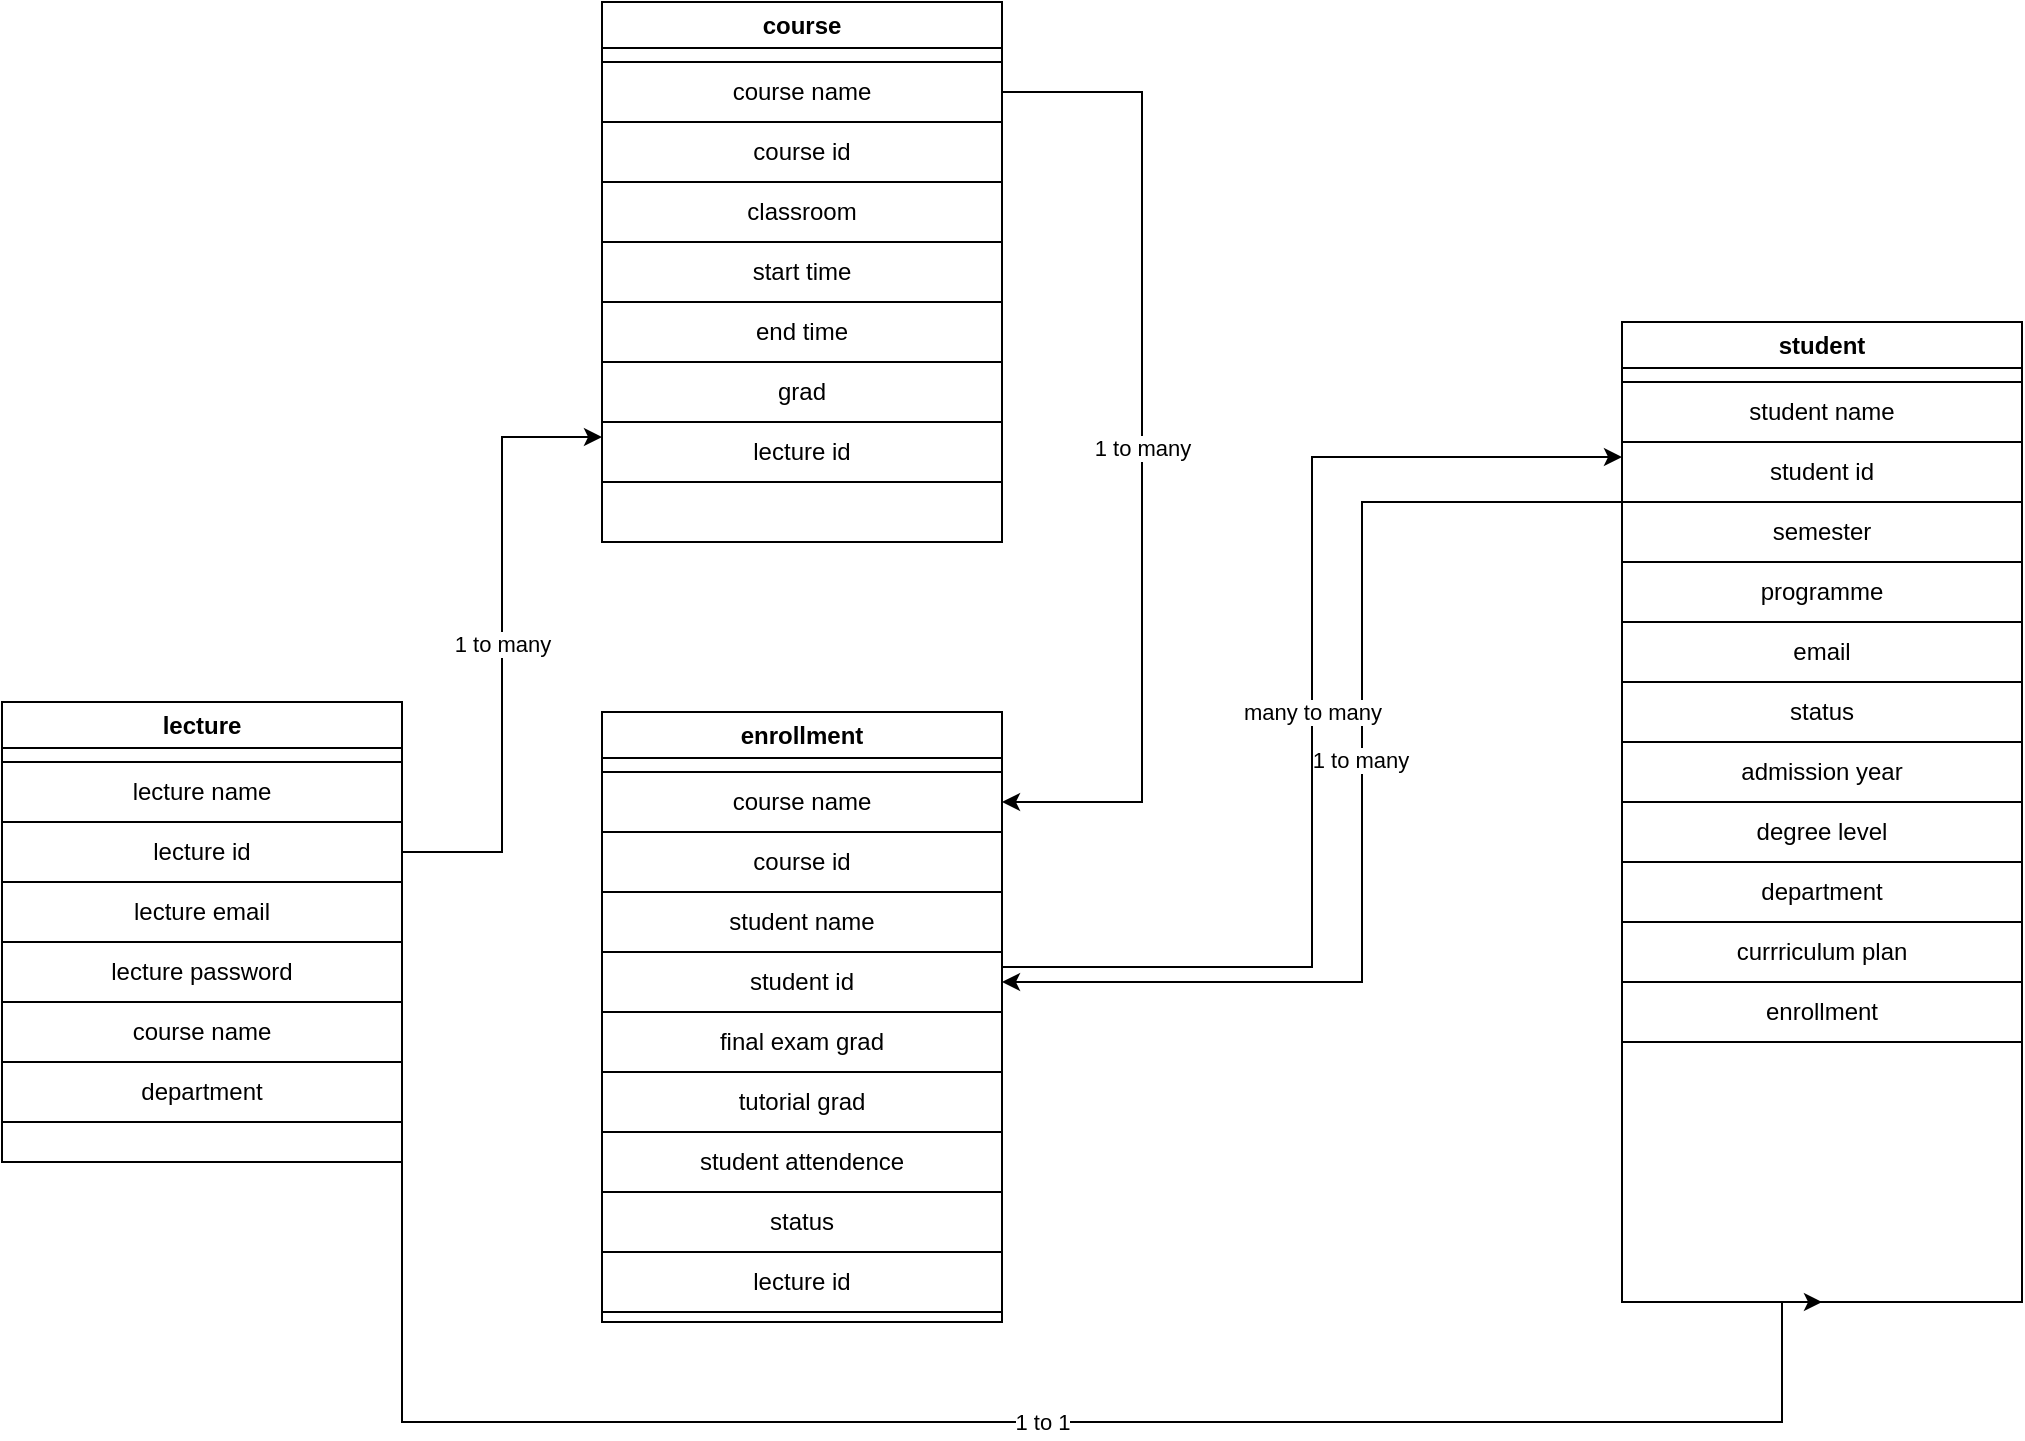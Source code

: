 <mxfile version="28.0.7">
  <diagram name="Page-1" id="ExH7z7kkyuM7ZMvNXsU6">
    <mxGraphModel dx="982" dy="2375" grid="1" gridSize="10" guides="1" tooltips="1" connect="1" arrows="1" fold="1" page="1" pageScale="1" pageWidth="850" pageHeight="1100" math="0" shadow="0">
      <root>
        <mxCell id="0" />
        <mxCell id="1" parent="0" />
        <mxCell id="5IkkdWnL_WB3vedL_181-1" value="lecture" style="swimlane;whiteSpace=wrap;html=1;startSize=23;" vertex="1" parent="1">
          <mxGeometry x="250" y="190" width="200" height="230" as="geometry" />
        </mxCell>
        <mxCell id="5IkkdWnL_WB3vedL_181-6" value="lecture name" style="rounded=0;whiteSpace=wrap;html=1;" vertex="1" parent="5IkkdWnL_WB3vedL_181-1">
          <mxGeometry y="30" width="200" height="30" as="geometry" />
        </mxCell>
        <mxCell id="5IkkdWnL_WB3vedL_181-7" value="lecture id" style="rounded=0;whiteSpace=wrap;html=1;" vertex="1" parent="5IkkdWnL_WB3vedL_181-1">
          <mxGeometry y="60" width="200" height="30" as="geometry" />
        </mxCell>
        <mxCell id="5IkkdWnL_WB3vedL_181-8" value="lecture email" style="rounded=0;whiteSpace=wrap;html=1;" vertex="1" parent="5IkkdWnL_WB3vedL_181-1">
          <mxGeometry y="90" width="200" height="30" as="geometry" />
        </mxCell>
        <mxCell id="5IkkdWnL_WB3vedL_181-9" value="lecture password" style="rounded=0;whiteSpace=wrap;html=1;" vertex="1" parent="5IkkdWnL_WB3vedL_181-1">
          <mxGeometry y="120" width="200" height="30" as="geometry" />
        </mxCell>
        <mxCell id="5IkkdWnL_WB3vedL_181-45" value="course name" style="rounded=0;whiteSpace=wrap;html=1;" vertex="1" parent="5IkkdWnL_WB3vedL_181-1">
          <mxGeometry y="150" width="200" height="30" as="geometry" />
        </mxCell>
        <mxCell id="5IkkdWnL_WB3vedL_181-68" value="department" style="rounded=0;whiteSpace=wrap;html=1;" vertex="1" parent="5IkkdWnL_WB3vedL_181-1">
          <mxGeometry y="180" width="200" height="30" as="geometry" />
        </mxCell>
        <mxCell id="5IkkdWnL_WB3vedL_181-2" value="student" style="swimlane;whiteSpace=wrap;html=1;" vertex="1" parent="1">
          <mxGeometry x="1060" width="200" height="490" as="geometry" />
        </mxCell>
        <mxCell id="5IkkdWnL_WB3vedL_181-25" value="student name&lt;span style=&quot;color: rgba(0, 0, 0, 0); font-family: monospace; font-size: 0px; text-align: start; text-wrap-mode: nowrap;&quot;&gt;%3CmxGraphModel%3E%3Croot%3E%3CmxCell%20id%3D%220%22%2F%3E%3CmxCell%20id%3D%221%22%20parent%3D%220%22%2F%3E%3CmxCell%20id%3D%222%22%20value%3D%22email%22%20style%3D%22rounded%3D0%3BwhiteSpace%3Dwrap%3Bhtml%3D1%3B%22%20vertex%3D%221%22%20parent%3D%221%22%3E%3CmxGeometry%20x%3D%22560%22%20y%3D%22730%22%20width%3D%22200%22%20height%3D%2230%22%20as%3D%22geometry%22%2F%3E%3C%2FmxCell%3E%3C%2Froot%3E%3C%2FmxGraphModel%3E&lt;/span&gt;" style="rounded=0;whiteSpace=wrap;html=1;" vertex="1" parent="5IkkdWnL_WB3vedL_181-2">
          <mxGeometry y="30" width="200" height="30" as="geometry" />
        </mxCell>
        <mxCell id="5IkkdWnL_WB3vedL_181-26" value="student id" style="rounded=0;whiteSpace=wrap;html=1;" vertex="1" parent="5IkkdWnL_WB3vedL_181-2">
          <mxGeometry y="60" width="200" height="30" as="geometry" />
        </mxCell>
        <mxCell id="5IkkdWnL_WB3vedL_181-27" value="semester" style="rounded=0;whiteSpace=wrap;html=1;" vertex="1" parent="5IkkdWnL_WB3vedL_181-2">
          <mxGeometry y="90" width="200" height="30" as="geometry" />
        </mxCell>
        <mxCell id="5IkkdWnL_WB3vedL_181-28" value="programme" style="rounded=0;whiteSpace=wrap;html=1;" vertex="1" parent="5IkkdWnL_WB3vedL_181-2">
          <mxGeometry y="120" width="200" height="30" as="geometry" />
        </mxCell>
        <mxCell id="5IkkdWnL_WB3vedL_181-29" value="email" style="rounded=0;whiteSpace=wrap;html=1;" vertex="1" parent="5IkkdWnL_WB3vedL_181-2">
          <mxGeometry y="150" width="200" height="30" as="geometry" />
        </mxCell>
        <mxCell id="5IkkdWnL_WB3vedL_181-30" value="status" style="rounded=0;whiteSpace=wrap;html=1;" vertex="1" parent="5IkkdWnL_WB3vedL_181-2">
          <mxGeometry y="180" width="200" height="30" as="geometry" />
        </mxCell>
        <mxCell id="5IkkdWnL_WB3vedL_181-54" value="admission year" style="rounded=0;whiteSpace=wrap;html=1;" vertex="1" parent="5IkkdWnL_WB3vedL_181-2">
          <mxGeometry y="210" width="200" height="30" as="geometry" />
        </mxCell>
        <mxCell id="5IkkdWnL_WB3vedL_181-55" value="degree level" style="rounded=0;whiteSpace=wrap;html=1;" vertex="1" parent="5IkkdWnL_WB3vedL_181-2">
          <mxGeometry y="240" width="200" height="30" as="geometry" />
        </mxCell>
        <mxCell id="5IkkdWnL_WB3vedL_181-56" value="department" style="rounded=0;whiteSpace=wrap;html=1;" vertex="1" parent="5IkkdWnL_WB3vedL_181-2">
          <mxGeometry y="270" width="200" height="30" as="geometry" />
        </mxCell>
        <mxCell id="5IkkdWnL_WB3vedL_181-57" value="currriculum plan" style="rounded=0;whiteSpace=wrap;html=1;" vertex="1" parent="5IkkdWnL_WB3vedL_181-2">
          <mxGeometry y="300" width="200" height="30" as="geometry" />
        </mxCell>
        <mxCell id="5IkkdWnL_WB3vedL_181-62" value="enrollment" style="rounded=0;whiteSpace=wrap;html=1;" vertex="1" parent="5IkkdWnL_WB3vedL_181-2">
          <mxGeometry y="330" width="200" height="30" as="geometry" />
        </mxCell>
        <mxCell id="5IkkdWnL_WB3vedL_181-3" value="course" style="swimlane;whiteSpace=wrap;html=1;" vertex="1" parent="1">
          <mxGeometry x="550" y="-160" width="200" height="270" as="geometry" />
        </mxCell>
        <mxCell id="5IkkdWnL_WB3vedL_181-10" value="course name" style="rounded=0;whiteSpace=wrap;html=1;" vertex="1" parent="5IkkdWnL_WB3vedL_181-3">
          <mxGeometry y="30" width="200" height="30" as="geometry" />
        </mxCell>
        <mxCell id="5IkkdWnL_WB3vedL_181-11" value="course id" style="rounded=0;whiteSpace=wrap;html=1;" vertex="1" parent="5IkkdWnL_WB3vedL_181-3">
          <mxGeometry y="60" width="200" height="30" as="geometry" />
        </mxCell>
        <mxCell id="5IkkdWnL_WB3vedL_181-12" value="classroom" style="rounded=0;whiteSpace=wrap;html=1;" vertex="1" parent="5IkkdWnL_WB3vedL_181-3">
          <mxGeometry y="90" width="200" height="30" as="geometry" />
        </mxCell>
        <mxCell id="5IkkdWnL_WB3vedL_181-13" value="start time" style="rounded=0;whiteSpace=wrap;html=1;" vertex="1" parent="5IkkdWnL_WB3vedL_181-3">
          <mxGeometry y="120" width="200" height="30" as="geometry" />
        </mxCell>
        <mxCell id="5IkkdWnL_WB3vedL_181-14" value="end time" style="rounded=0;whiteSpace=wrap;html=1;" vertex="1" parent="5IkkdWnL_WB3vedL_181-3">
          <mxGeometry y="150" width="200" height="30" as="geometry" />
        </mxCell>
        <mxCell id="5IkkdWnL_WB3vedL_181-15" value="grad" style="rounded=0;whiteSpace=wrap;html=1;" vertex="1" parent="5IkkdWnL_WB3vedL_181-3">
          <mxGeometry y="180" width="200" height="30" as="geometry" />
        </mxCell>
        <mxCell id="5IkkdWnL_WB3vedL_181-44" value="lecture id" style="rounded=0;whiteSpace=wrap;html=1;" vertex="1" parent="5IkkdWnL_WB3vedL_181-3">
          <mxGeometry y="210" width="200" height="30" as="geometry" />
        </mxCell>
        <mxCell id="5IkkdWnL_WB3vedL_181-5" value="enrollment" style="swimlane;whiteSpace=wrap;html=1;" vertex="1" parent="1">
          <mxGeometry x="550" y="195" width="200" height="305" as="geometry" />
        </mxCell>
        <mxCell id="5IkkdWnL_WB3vedL_181-21" value="course name" style="rounded=0;whiteSpace=wrap;html=1;" vertex="1" parent="5IkkdWnL_WB3vedL_181-5">
          <mxGeometry y="30" width="200" height="30" as="geometry" />
        </mxCell>
        <mxCell id="5IkkdWnL_WB3vedL_181-22" value="course id" style="rounded=0;whiteSpace=wrap;html=1;" vertex="1" parent="5IkkdWnL_WB3vedL_181-5">
          <mxGeometry y="60" width="200" height="30" as="geometry" />
        </mxCell>
        <mxCell id="5IkkdWnL_WB3vedL_181-23" value="student name" style="rounded=0;whiteSpace=wrap;html=1;" vertex="1" parent="5IkkdWnL_WB3vedL_181-5">
          <mxGeometry y="90" width="200" height="30" as="geometry" />
        </mxCell>
        <mxCell id="5IkkdWnL_WB3vedL_181-39" value="final exam grad" style="rounded=0;whiteSpace=wrap;html=1;" vertex="1" parent="5IkkdWnL_WB3vedL_181-5">
          <mxGeometry y="150" width="200" height="30" as="geometry" />
        </mxCell>
        <mxCell id="5IkkdWnL_WB3vedL_181-60" value="student attendence" style="rounded=0;whiteSpace=wrap;html=1;" vertex="1" parent="5IkkdWnL_WB3vedL_181-5">
          <mxGeometry y="210" width="200" height="30" as="geometry" />
        </mxCell>
        <mxCell id="5IkkdWnL_WB3vedL_181-50" value="student id" style="rounded=0;whiteSpace=wrap;html=1;" vertex="1" parent="5IkkdWnL_WB3vedL_181-5">
          <mxGeometry y="120" width="200" height="30" as="geometry" />
        </mxCell>
        <mxCell id="5IkkdWnL_WB3vedL_181-38" value="tutorial grad" style="rounded=0;whiteSpace=wrap;html=1;" vertex="1" parent="5IkkdWnL_WB3vedL_181-5">
          <mxGeometry y="180" width="200" height="30" as="geometry" />
        </mxCell>
        <mxCell id="5IkkdWnL_WB3vedL_181-70" value="status" style="rounded=0;whiteSpace=wrap;html=1;" vertex="1" parent="5IkkdWnL_WB3vedL_181-5">
          <mxGeometry y="240" width="200" height="30" as="geometry" />
        </mxCell>
        <mxCell id="5IkkdWnL_WB3vedL_181-71" value="lecture id" style="rounded=0;whiteSpace=wrap;html=1;" vertex="1" parent="5IkkdWnL_WB3vedL_181-5">
          <mxGeometry y="270" width="200" height="30" as="geometry" />
        </mxCell>
        <mxCell id="5IkkdWnL_WB3vedL_181-41" value="1 to many" style="endArrow=classic;html=1;rounded=0;exitX=1;exitY=0.5;exitDx=0;exitDy=0;edgeStyle=orthogonalEdgeStyle;entryX=0;entryY=0.25;entryDx=0;entryDy=0;" edge="1" parent="1" source="5IkkdWnL_WB3vedL_181-7" target="5IkkdWnL_WB3vedL_181-44">
          <mxGeometry width="50" height="50" relative="1" as="geometry">
            <mxPoint x="440" y="280" as="sourcePoint" />
            <mxPoint x="520" y="380" as="targetPoint" />
          </mxGeometry>
        </mxCell>
        <mxCell id="5IkkdWnL_WB3vedL_181-46" value="1 to many" style="endArrow=classic;html=1;rounded=0;entryX=1;entryY=0.5;entryDx=0;entryDy=0;exitX=1;exitY=0.5;exitDx=0;exitDy=0;edgeStyle=orthogonalEdgeStyle;" edge="1" parent="1" source="5IkkdWnL_WB3vedL_181-10" target="5IkkdWnL_WB3vedL_181-21">
          <mxGeometry width="50" height="50" relative="1" as="geometry">
            <mxPoint x="740" y="340" as="sourcePoint" />
            <mxPoint x="830" y="260" as="targetPoint" />
            <Array as="points">
              <mxPoint x="820" y="-115" />
              <mxPoint x="820" y="240" />
            </Array>
          </mxGeometry>
        </mxCell>
        <mxCell id="5IkkdWnL_WB3vedL_181-47" value="1 to 1" style="endArrow=classic;html=1;rounded=0;exitX=1;exitY=1;exitDx=0;exitDy=0;edgeStyle=orthogonalEdgeStyle;entryX=0.5;entryY=1;entryDx=0;entryDy=0;" edge="1" parent="1" source="5IkkdWnL_WB3vedL_181-1" target="5IkkdWnL_WB3vedL_181-2">
          <mxGeometry width="50" height="50" relative="1" as="geometry">
            <mxPoint x="350" y="430" as="sourcePoint" />
            <mxPoint x="1290" y="620" as="targetPoint" />
            <Array as="points">
              <mxPoint x="450" y="550" />
              <mxPoint x="1140" y="550" />
            </Array>
          </mxGeometry>
        </mxCell>
        <mxCell id="5IkkdWnL_WB3vedL_181-48" value="" style="endArrow=classic;html=1;rounded=0;exitX=0;exitY=1;exitDx=0;exitDy=0;entryX=1;entryY=0.5;entryDx=0;entryDy=0;edgeStyle=orthogonalEdgeStyle;" edge="1" parent="1" source="5IkkdWnL_WB3vedL_181-26" target="5IkkdWnL_WB3vedL_181-50">
          <mxGeometry width="50" height="50" relative="1" as="geometry">
            <mxPoint x="760" y="625" as="sourcePoint" />
            <mxPoint x="820" y="490" as="targetPoint" />
            <Array as="points">
              <mxPoint x="930" y="90" />
              <mxPoint x="930" y="330" />
            </Array>
          </mxGeometry>
        </mxCell>
        <mxCell id="5IkkdWnL_WB3vedL_181-51" value="1 to many" style="edgeLabel;html=1;align=center;verticalAlign=middle;resizable=0;points=[];" vertex="1" connectable="0" parent="5IkkdWnL_WB3vedL_181-48">
          <mxGeometry x="-0.059" y="-1" relative="1" as="geometry">
            <mxPoint as="offset" />
          </mxGeometry>
        </mxCell>
        <mxCell id="5IkkdWnL_WB3vedL_181-52" value="many to many" style="endArrow=classic;html=1;rounded=0;exitX=1;exitY=0.25;exitDx=0;exitDy=0;entryX=0;entryY=0.25;entryDx=0;entryDy=0;edgeStyle=orthogonalEdgeStyle;" edge="1" parent="1" source="5IkkdWnL_WB3vedL_181-50" target="5IkkdWnL_WB3vedL_181-26">
          <mxGeometry width="50" height="50" relative="1" as="geometry">
            <mxPoint x="860" y="310" as="sourcePoint" />
            <mxPoint x="910" y="260" as="targetPoint" />
          </mxGeometry>
        </mxCell>
      </root>
    </mxGraphModel>
  </diagram>
</mxfile>
